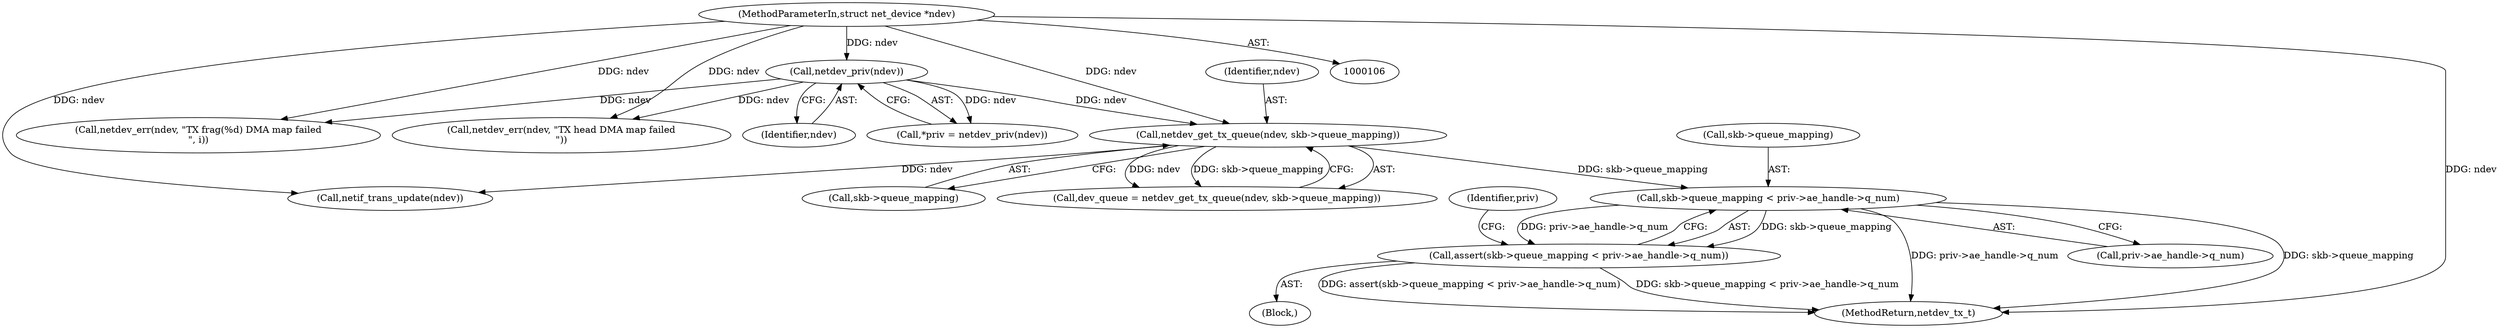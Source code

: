 digraph "0_linux_27463ad99f738ed93c7c8b3e2e5bc8c4853a2ff2_0@pointer" {
"1000320" [label="(Call,skb->queue_mapping < priv->ae_handle->q_num)"];
"1000291" [label="(Call,netdev_get_tx_queue(ndev, skb->queue_mapping))"];
"1000114" [label="(Call,netdev_priv(ndev))"];
"1000107" [label="(MethodParameterIn,struct net_device *ndev)"];
"1000319" [label="(Call,assert(skb->queue_mapping < priv->ae_handle->q_num))"];
"1000320" [label="(Call,skb->queue_mapping < priv->ae_handle->q_num)"];
"1000115" [label="(Identifier,ndev)"];
"1000292" [label="(Identifier,ndev)"];
"1000301" [label="(Call,netif_trans_update(ndev))"];
"1000114" [label="(Call,netdev_priv(ndev))"];
"1000107" [label="(MethodParameterIn,struct net_device *ndev)"];
"1000333" [label="(Identifier,priv)"];
"1000293" [label="(Call,skb->queue_mapping)"];
"1000321" [label="(Call,skb->queue_mapping)"];
"1000319" [label="(Call,assert(skb->queue_mapping < priv->ae_handle->q_num))"];
"1000112" [label="(Call,*priv = netdev_priv(ndev))"];
"1000259" [label="(Call,netdev_err(ndev, \"TX frag(%d) DMA map failed\n\", i))"];
"1000110" [label="(Block,)"];
"1000289" [label="(Call,dev_queue = netdev_get_tx_queue(ndev, skb->queue_mapping))"];
"1000195" [label="(Call,netdev_err(ndev, \"TX head DMA map failed\n\"))"];
"1000324" [label="(Call,priv->ae_handle->q_num)"];
"1000426" [label="(MethodReturn,netdev_tx_t)"];
"1000291" [label="(Call,netdev_get_tx_queue(ndev, skb->queue_mapping))"];
"1000320" -> "1000319"  [label="AST: "];
"1000320" -> "1000324"  [label="CFG: "];
"1000321" -> "1000320"  [label="AST: "];
"1000324" -> "1000320"  [label="AST: "];
"1000319" -> "1000320"  [label="CFG: "];
"1000320" -> "1000426"  [label="DDG: priv->ae_handle->q_num"];
"1000320" -> "1000426"  [label="DDG: skb->queue_mapping"];
"1000320" -> "1000319"  [label="DDG: skb->queue_mapping"];
"1000320" -> "1000319"  [label="DDG: priv->ae_handle->q_num"];
"1000291" -> "1000320"  [label="DDG: skb->queue_mapping"];
"1000291" -> "1000289"  [label="AST: "];
"1000291" -> "1000293"  [label="CFG: "];
"1000292" -> "1000291"  [label="AST: "];
"1000293" -> "1000291"  [label="AST: "];
"1000289" -> "1000291"  [label="CFG: "];
"1000291" -> "1000289"  [label="DDG: ndev"];
"1000291" -> "1000289"  [label="DDG: skb->queue_mapping"];
"1000114" -> "1000291"  [label="DDG: ndev"];
"1000107" -> "1000291"  [label="DDG: ndev"];
"1000291" -> "1000301"  [label="DDG: ndev"];
"1000114" -> "1000112"  [label="AST: "];
"1000114" -> "1000115"  [label="CFG: "];
"1000115" -> "1000114"  [label="AST: "];
"1000112" -> "1000114"  [label="CFG: "];
"1000114" -> "1000112"  [label="DDG: ndev"];
"1000107" -> "1000114"  [label="DDG: ndev"];
"1000114" -> "1000195"  [label="DDG: ndev"];
"1000114" -> "1000259"  [label="DDG: ndev"];
"1000107" -> "1000106"  [label="AST: "];
"1000107" -> "1000426"  [label="DDG: ndev"];
"1000107" -> "1000195"  [label="DDG: ndev"];
"1000107" -> "1000259"  [label="DDG: ndev"];
"1000107" -> "1000301"  [label="DDG: ndev"];
"1000319" -> "1000110"  [label="AST: "];
"1000333" -> "1000319"  [label="CFG: "];
"1000319" -> "1000426"  [label="DDG: assert(skb->queue_mapping < priv->ae_handle->q_num)"];
"1000319" -> "1000426"  [label="DDG: skb->queue_mapping < priv->ae_handle->q_num"];
}
